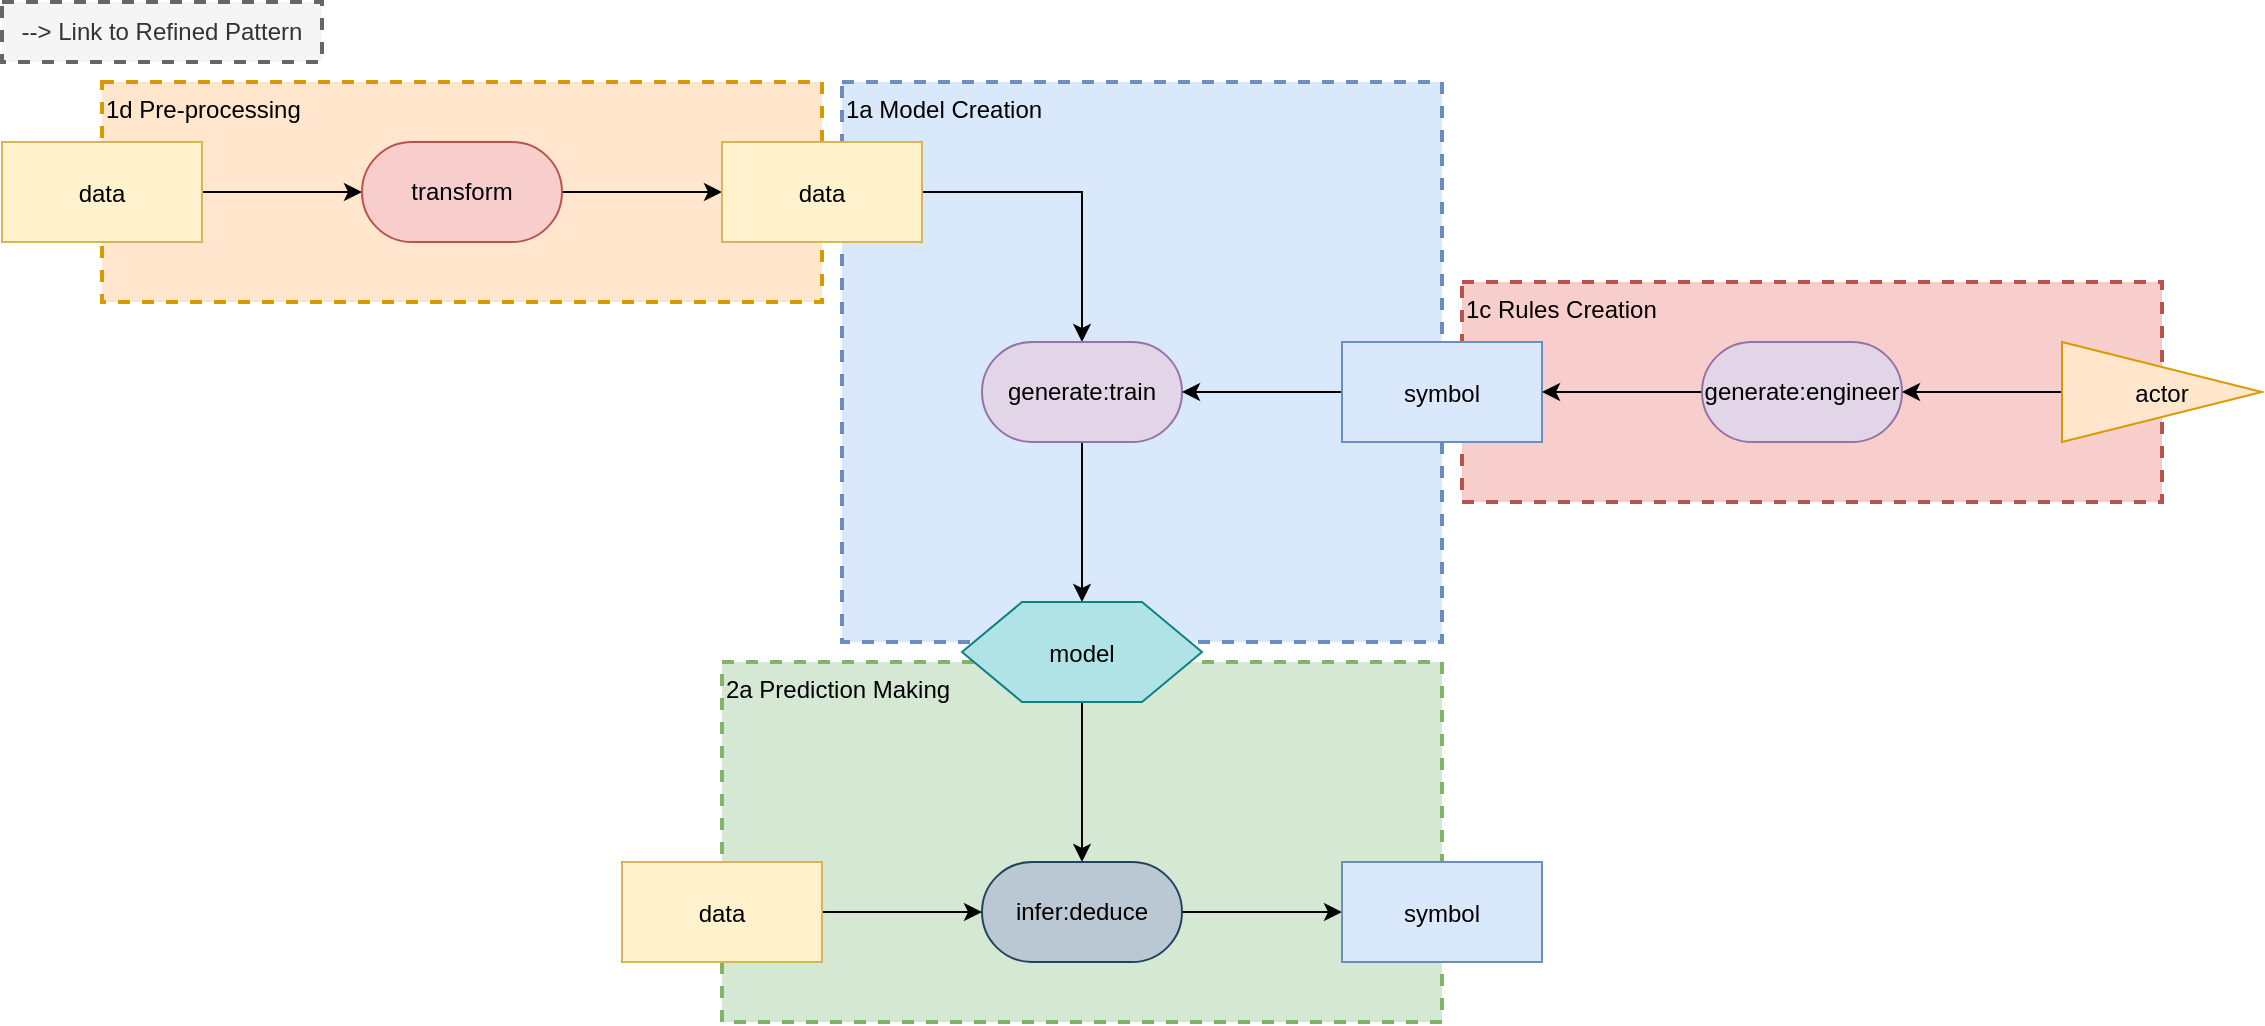 <mxfile version="27.1.6" pages="6">
  <diagram name="Generalized Pattern" id="smZoEBPXGT6iBJ_HXPBb">
    <mxGraphModel dx="1429" dy="856" grid="1" gridSize="10" guides="1" tooltips="1" connect="1" arrows="1" fold="1" page="1" pageScale="1" pageWidth="1654" pageHeight="1169" math="0" shadow="0">
      <root>
        <mxCell id="0" />
        <mxCell id="1" parent="0" />
        <mxCell id="zadsroOPbt6JmzfFx1IC-26" value="2a Prediction Making" style="text;html=1;align=left;verticalAlign=top;whiteSpace=wrap;rounded=0;dashed=1;fillColor=#d5e8d4;strokeColor=#82b366;strokeWidth=2;" parent="1" name="text" vertex="1">
          <mxGeometry x="622" y="660" width="360" height="180" as="geometry" />
        </mxCell>
        <UserObject label="1c Rules Creation" link="data:page/id,EjnAvywsV7gXjWegqi80" id="zadsroOPbt6JmzfFx1IC-25">
          <mxCell style="text;html=1;align=left;verticalAlign=top;whiteSpace=wrap;rounded=0;dashed=1;fillColor=#f8cecc;strokeColor=#b85450;strokeWidth=2;" parent="1" name="text" vertex="1">
            <mxGeometry x="992" y="470" width="350" height="110" as="geometry" />
          </mxCell>
        </UserObject>
        <UserObject label="1a Model Creation" link="data:page/id,QbUjyElh3gnGtTTVhvR6" id="zadsroOPbt6JmzfFx1IC-24">
          <mxCell style="text;html=1;align=left;verticalAlign=top;whiteSpace=wrap;rounded=0;dashed=1;fillColor=#dae8fc;strokeColor=#6c8ebf;strokeWidth=2;" parent="1" name="text" vertex="1">
            <mxGeometry x="682" y="370" width="300" height="280" as="geometry" />
          </mxCell>
        </UserObject>
        <UserObject label="1d Pre-processing" link="data:page/id,MUxyTa0bZ5wP3XTlaTf-" id="zadsroOPbt6JmzfFx1IC-22">
          <mxCell style="text;html=1;align=left;verticalAlign=top;whiteSpace=wrap;rounded=0;dashed=1;fillColor=#ffe6cc;strokeColor=#d79b00;strokeWidth=2;" parent="1" name="text" vertex="1">
            <mxGeometry x="312" y="370" width="360" height="110" as="geometry" />
          </mxCell>
        </UserObject>
        <mxCell id="zadsroOPbt6JmzfFx1IC-1" style="edgeStyle=orthogonalEdgeStyle;rounded=0;orthogonalLoop=1;jettySize=auto;html=1;exitX=1;exitY=0.5;exitDx=0;exitDy=0;entryX=0;entryY=0.5;entryDx=0;entryDy=0;" parent="1" source="zadsroOPbt6JmzfFx1IC-2" target="zadsroOPbt6JmzfFx1IC-4" edge="1">
          <mxGeometry relative="1" as="geometry" />
        </mxCell>
        <mxCell id="zadsroOPbt6JmzfFx1IC-2" value="data" style="rectangle;fillColor=#fff2cc;strokeColor=#d6b656;" parent="1" name="data" vertex="1">
          <mxGeometry x="262" y="400" width="100" height="50" as="geometry" />
        </mxCell>
        <mxCell id="zadsroOPbt6JmzfFx1IC-3" style="edgeStyle=orthogonalEdgeStyle;rounded=0;orthogonalLoop=1;jettySize=auto;html=1;exitX=1;exitY=0.5;exitDx=0;exitDy=0;" parent="1" source="zadsroOPbt6JmzfFx1IC-4" target="zadsroOPbt6JmzfFx1IC-5" edge="1">
          <mxGeometry relative="1" as="geometry" />
        </mxCell>
        <mxCell id="zadsroOPbt6JmzfFx1IC-4" value="transform" style="rounded=1;whiteSpace=wrap;html=1;arcSize=50;fillColor=#f8cecc;strokeColor=#b85450;" parent="1" name="transform" vertex="1">
          <mxGeometry x="442" y="400" width="100" height="50" as="geometry" />
        </mxCell>
        <mxCell id="zadsroOPbt6JmzfFx1IC-7" style="edgeStyle=orthogonalEdgeStyle;rounded=0;orthogonalLoop=1;jettySize=auto;html=1;exitX=1;exitY=0.5;exitDx=0;exitDy=0;entryX=0.5;entryY=0;entryDx=0;entryDy=0;" parent="1" source="zadsroOPbt6JmzfFx1IC-5" target="zadsroOPbt6JmzfFx1IC-6" edge="1">
          <mxGeometry relative="1" as="geometry" />
        </mxCell>
        <mxCell id="zadsroOPbt6JmzfFx1IC-5" value="data" style="rectangle;fillColor=#fff2cc;strokeColor=#d6b656;" parent="1" name="data" vertex="1">
          <mxGeometry x="622" y="400" width="100" height="50" as="geometry" />
        </mxCell>
        <mxCell id="zadsroOPbt6JmzfFx1IC-15" style="edgeStyle=orthogonalEdgeStyle;rounded=0;orthogonalLoop=1;jettySize=auto;html=1;exitX=0.5;exitY=1;exitDx=0;exitDy=0;entryX=0.5;entryY=0;entryDx=0;entryDy=0;" parent="1" source="zadsroOPbt6JmzfFx1IC-6" target="zadsroOPbt6JmzfFx1IC-14" edge="1">
          <mxGeometry relative="1" as="geometry" />
        </mxCell>
        <mxCell id="zadsroOPbt6JmzfFx1IC-6" value="generate:train" style="rounded=1;whiteSpace=wrap;html=1;arcSize=50;fillColor=#e1d5e7;strokeColor=#9673a6;" parent="1" name="generate:train" vertex="1">
          <mxGeometry x="752" y="500" width="100" height="50" as="geometry" />
        </mxCell>
        <mxCell id="zadsroOPbt6JmzfFx1IC-9" style="edgeStyle=orthogonalEdgeStyle;rounded=0;orthogonalLoop=1;jettySize=auto;html=1;entryX=1;entryY=0.5;entryDx=0;entryDy=0;" parent="1" source="zadsroOPbt6JmzfFx1IC-8" target="zadsroOPbt6JmzfFx1IC-6" edge="1">
          <mxGeometry relative="1" as="geometry" />
        </mxCell>
        <mxCell id="zadsroOPbt6JmzfFx1IC-8" value="symbol" style="rectangle;fillColor=#dae8fc;strokeColor=#6c8ebf;" parent="1" name="symbol" vertex="1">
          <mxGeometry x="932" y="500" width="100" height="50" as="geometry" />
        </mxCell>
        <mxCell id="zadsroOPbt6JmzfFx1IC-11" style="edgeStyle=orthogonalEdgeStyle;rounded=0;orthogonalLoop=1;jettySize=auto;html=1;entryX=1;entryY=0.5;entryDx=0;entryDy=0;" parent="1" source="zadsroOPbt6JmzfFx1IC-10" target="zadsroOPbt6JmzfFx1IC-8" edge="1">
          <mxGeometry relative="1" as="geometry" />
        </mxCell>
        <mxCell id="zadsroOPbt6JmzfFx1IC-10" value="generate:engineer" style="rounded=1;whiteSpace=wrap;html=1;arcSize=50;fillColor=#e1d5e7;strokeColor=#9673a6;" parent="1" name="generate:engineer" vertex="1">
          <mxGeometry x="1112" y="500" width="100" height="50" as="geometry" />
        </mxCell>
        <mxCell id="zadsroOPbt6JmzfFx1IC-13" style="edgeStyle=orthogonalEdgeStyle;rounded=0;orthogonalLoop=1;jettySize=auto;html=1;entryX=1;entryY=0.5;entryDx=0;entryDy=0;" parent="1" source="zadsroOPbt6JmzfFx1IC-12" target="zadsroOPbt6JmzfFx1IC-10" edge="1">
          <mxGeometry relative="1" as="geometry" />
        </mxCell>
        <mxCell id="zadsroOPbt6JmzfFx1IC-12" value="actor" style="triangle;fillColor=#ffe6cc;strokeColor=#d79b00;" parent="1" name="actor" vertex="1">
          <mxGeometry x="1292" y="500" width="100" height="50" as="geometry" />
        </mxCell>
        <mxCell id="zadsroOPbt6JmzfFx1IC-17" style="edgeStyle=orthogonalEdgeStyle;rounded=0;orthogonalLoop=1;jettySize=auto;html=1;exitX=0.5;exitY=1;exitDx=0;exitDy=0;entryX=0.5;entryY=0;entryDx=0;entryDy=0;" parent="1" source="zadsroOPbt6JmzfFx1IC-14" target="zadsroOPbt6JmzfFx1IC-16" edge="1">
          <mxGeometry relative="1" as="geometry" />
        </mxCell>
        <object label="model" tooltip="case-based&#xa;dynamic&#xa;hybrid&#xa;ML&#xa;rule-based&#xa;semantic&#xa;static&#xa;statisic&#xa;statistical" id="zadsroOPbt6JmzfFx1IC-14">
          <mxCell style="shape=hexagon;perimeter=hexagonPerimeter2;fillColor=#b0e3e6;strokeColor=#0e8088;" parent="1" name="model" vertex="1">
            <mxGeometry x="742" y="630" width="120" height="50" as="geometry" />
          </mxCell>
        </object>
        <mxCell id="zadsroOPbt6JmzfFx1IC-21" style="edgeStyle=orthogonalEdgeStyle;rounded=0;orthogonalLoop=1;jettySize=auto;html=1;exitX=1;exitY=0.5;exitDx=0;exitDy=0;entryX=0;entryY=0.5;entryDx=0;entryDy=0;" parent="1" source="zadsroOPbt6JmzfFx1IC-16" target="zadsroOPbt6JmzfFx1IC-20" edge="1">
          <mxGeometry relative="1" as="geometry" />
        </mxCell>
        <mxCell id="zadsroOPbt6JmzfFx1IC-16" value="infer:deduce" style="rounded=1;whiteSpace=wrap;html=1;arcSize=50;fillColor=#bac8d3;strokeColor=#23445d;" parent="1" name="infer:deduce" vertex="1">
          <mxGeometry x="752" y="760" width="100" height="50" as="geometry" />
        </mxCell>
        <mxCell id="zadsroOPbt6JmzfFx1IC-19" style="edgeStyle=orthogonalEdgeStyle;rounded=0;orthogonalLoop=1;jettySize=auto;html=1;entryX=0;entryY=0.5;entryDx=0;entryDy=0;" parent="1" source="zadsroOPbt6JmzfFx1IC-18" target="zadsroOPbt6JmzfFx1IC-16" edge="1">
          <mxGeometry relative="1" as="geometry" />
        </mxCell>
        <mxCell id="zadsroOPbt6JmzfFx1IC-18" value="data" style="rectangle;fillColor=#fff2cc;strokeColor=#d6b656;" parent="1" name="data" vertex="1">
          <mxGeometry x="572" y="760" width="100" height="50" as="geometry" />
        </mxCell>
        <mxCell id="zadsroOPbt6JmzfFx1IC-20" value="symbol" style="rectangle;fillColor=#dae8fc;strokeColor=#6c8ebf;" parent="1" name="symbol" vertex="1">
          <mxGeometry x="932" y="760" width="100" height="50" as="geometry" />
        </mxCell>
        <UserObject label="--&amp;gt; Link to Refined Pattern" link="data:page/id,dvGwyjVmwvGBY5P322_w" id="Q9X9k8TCemE-mtZD5ceP-1">
          <mxCell style="text;html=1;align=center;verticalAlign=middle;whiteSpace=wrap;rounded=0;dashed=1;fillColor=#f5f5f5;fontColor=#333333;strokeColor=#666666;strokeWidth=2;" parent="1" name="text" vertex="1">
            <mxGeometry x="262" y="330" width="160" height="30" as="geometry" />
          </mxCell>
        </UserObject>
      </root>
    </mxGraphModel>
  </diagram>
  <diagram id="dvGwyjVmwvGBY5P322_w" name="Refined Pattern">
    <mxGraphModel dx="1747" dy="1047" grid="1" gridSize="10" guides="1" tooltips="1" connect="1" arrows="1" fold="1" page="1" pageScale="1" pageWidth="1654" pageHeight="1169" math="0" shadow="0">
      <root>
        <mxCell id="0" />
        <mxCell id="1" parent="0" />
        <mxCell id="7rPpOauqu5nupgQxX6Jx-7" value="1d Factorization Machines" style="text;html=1;align=left;verticalAlign=top;whiteSpace=wrap;rounded=0;dashed=1;fillColor=#ffe6cc;strokeColor=#d79b00;strokeWidth=2;" name="text" vertex="1" parent="1">
          <mxGeometry x="1067" y="445" width="160" height="310" as="geometry" />
        </mxCell>
        <mxCell id="7rPpOauqu5nupgQxX6Jx-6" value="1d Locally Weighted FM" style="text;html=1;align=left;verticalAlign=top;whiteSpace=wrap;rounded=0;dashed=1;fillColor=#ffe6cc;strokeColor=#d79b00;strokeWidth=2;" name="text" vertex="1" parent="1">
          <mxGeometry x="844" y="765" width="383" height="150" as="geometry" />
        </mxCell>
        <mxCell id="7rPpOauqu5nupgQxX6Jx-5" value="1d Fuzzy Partitioning with FCM" style="text;html=1;align=left;verticalAlign=top;whiteSpace=wrap;rounded=0;dashed=1;fillColor=#f8cecc;strokeColor=#b85450;strokeWidth=2;" name="text" vertex="1" parent="1">
          <mxGeometry x="637" y="605" width="200" height="310" as="geometry" />
        </mxCell>
        <mxCell id="7rPpOauqu5nupgQxX6Jx-4" value="1b Submodel Construction" style="text;html=1;align=left;verticalAlign=top;whiteSpace=wrap;rounded=0;dashed=1;fillColor=#dae8fc;strokeColor=#6c8ebf;strokeWidth=2;" name="text" vertex="1" parent="1">
          <mxGeometry x="844" y="325" width="213" height="430" as="geometry" />
        </mxCell>
        <mxCell id="7rPpOauqu5nupgQxX6Jx-3" value="&lt;div&gt;2d Prediction&lt;/div&gt;&lt;div&gt;Generation&lt;/div&gt;" style="text;html=1;align=left;verticalAlign=top;whiteSpace=wrap;rounded=0;dashed=1;fillColor=#d5e8d4;strokeColor=#82b366;strokeWidth=2;" name="text" vertex="1" parent="1">
          <mxGeometry x="487" y="325" width="350" height="190" as="geometry" />
        </mxCell>
        <mxCell id="seSgi96xUYRdlxb7ijI0-15" style="edgeStyle=orthogonalEdgeStyle;rounded=0;orthogonalLoop=1;jettySize=auto;html=1;exitX=0.5;exitY=1;exitDx=0;exitDy=0;entryX=0;entryY=0.5;entryDx=0;entryDy=0;" edge="1" parent="1" source="seSgi96xUYRdlxb7ijI0-1" target="seSgi96xUYRdlxb7ijI0-10">
          <mxGeometry relative="1" as="geometry" />
        </mxCell>
        <mxCell id="seSgi96xUYRdlxb7ijI0-1" value="symbol&#xa;Hospital&#xa;Readmission" style="rectangle;fillColor=#dae8fc;strokeColor=#6c8ebf;" name="symbol" vertex="1" parent="1">
          <mxGeometry x="427" y="435" width="100" height="50" as="geometry" />
        </mxCell>
        <mxCell id="seSgi96xUYRdlxb7ijI0-3" style="edgeStyle=orthogonalEdgeStyle;rounded=0;orthogonalLoop=1;jettySize=auto;html=1;entryX=1;entryY=0.5;entryDx=0;entryDy=0;" edge="1" parent="1" source="seSgi96xUYRdlxb7ijI0-2" target="seSgi96xUYRdlxb7ijI0-1">
          <mxGeometry relative="1" as="geometry" />
        </mxCell>
        <mxCell id="seSgi96xUYRdlxb7ijI0-2" value="infer:deduce" style="rounded=1;whiteSpace=wrap;html=1;arcSize=50;fillColor=#bac8d3;strokeColor=#23445d;" name="infer:deduce" vertex="1" parent="1">
          <mxGeometry x="607" y="435" width="100" height="50" as="geometry" />
        </mxCell>
        <mxCell id="seSgi96xUYRdlxb7ijI0-5" style="edgeStyle=orthogonalEdgeStyle;rounded=0;orthogonalLoop=1;jettySize=auto;html=1;exitX=0.5;exitY=1;exitDx=0;exitDy=0;entryX=0.5;entryY=0;entryDx=0;entryDy=0;" edge="1" parent="1" source="seSgi96xUYRdlxb7ijI0-4" target="seSgi96xUYRdlxb7ijI0-2">
          <mxGeometry relative="1" as="geometry" />
        </mxCell>
        <mxCell id="seSgi96xUYRdlxb7ijI0-4" value="data&#xa;Patient Records" style="rectangle;fillColor=#fff2cc;strokeColor=#d6b656;" name="data" vertex="1" parent="1">
          <mxGeometry x="607" y="305" width="100" height="50" as="geometry" />
        </mxCell>
        <mxCell id="seSgi96xUYRdlxb7ijI0-13" style="edgeStyle=orthogonalEdgeStyle;rounded=0;orthogonalLoop=1;jettySize=auto;html=1;entryX=1;entryY=0.5;entryDx=0;entryDy=0;" edge="1" parent="1" source="seSgi96xUYRdlxb7ijI0-6" target="seSgi96xUYRdlxb7ijI0-2">
          <mxGeometry relative="1" as="geometry" />
        </mxCell>
        <object label="model&#xa;WFM Model" tooltip="case-based&#xa;dynamic&#xa;hybrid&#xa;ML&#xa;rule-based&#xa;semantic&#xa;static&#xa;statisic&#xa;statistical" id="seSgi96xUYRdlxb7ijI0-6">
          <mxCell style="shape=hexagon;perimeter=hexagonPerimeter2;fillColor=#b0e3e6;strokeColor=#0e8088;size=0.2;" name="model" vertex="1" parent="1">
            <mxGeometry x="787" y="435" width="100" height="50" as="geometry" />
          </mxCell>
        </object>
        <mxCell id="seSgi96xUYRdlxb7ijI0-14" style="edgeStyle=orthogonalEdgeStyle;rounded=0;orthogonalLoop=1;jettySize=auto;html=1;exitX=0.5;exitY=0;exitDx=0;exitDy=0;entryX=1;entryY=0.5;entryDx=0;entryDy=0;" edge="1" parent="1" source="seSgi96xUYRdlxb7ijI0-10" target="seSgi96xUYRdlxb7ijI0-6">
          <mxGeometry relative="1" as="geometry" />
        </mxCell>
        <mxCell id="seSgi96xUYRdlxb7ijI0-10" value="generate:train" style="rounded=1;whiteSpace=wrap;html=1;arcSize=50;fillColor=#e1d5e7;strokeColor=#9673a6;" name="generate:train" vertex="1" parent="1">
          <mxGeometry x="917" y="535" width="100" height="50" as="geometry" />
        </mxCell>
        <mxCell id="seSgi96xUYRdlxb7ijI0-17" style="edgeStyle=orthogonalEdgeStyle;rounded=0;orthogonalLoop=1;jettySize=auto;html=1;exitX=1;exitY=0.5;exitDx=0;exitDy=0;entryX=0.5;entryY=1;entryDx=0;entryDy=0;" edge="1" parent="1" source="seSgi96xUYRdlxb7ijI0-16" target="seSgi96xUYRdlxb7ijI0-10">
          <mxGeometry relative="1" as="geometry" />
        </mxCell>
        <mxCell id="seSgi96xUYRdlxb7ijI0-16" value="data&#xa;Partitioned&#xa;Subsets" style="rectangle;fillColor=#fff2cc;strokeColor=#d6b656;" name="data" vertex="1" parent="1">
          <mxGeometry x="787" y="635" width="100" height="50" as="geometry" />
        </mxCell>
        <mxCell id="seSgi96xUYRdlxb7ijI0-20" style="edgeStyle=orthogonalEdgeStyle;rounded=0;orthogonalLoop=1;jettySize=auto;html=1;exitX=0.5;exitY=0;exitDx=0;exitDy=0;entryX=0;entryY=0.5;entryDx=0;entryDy=0;" edge="1" parent="1" source="seSgi96xUYRdlxb7ijI0-18" target="seSgi96xUYRdlxb7ijI0-16">
          <mxGeometry relative="1" as="geometry" />
        </mxCell>
        <mxCell id="seSgi96xUYRdlxb7ijI0-18" value="transform:embed" style="rounded=1;whiteSpace=wrap;html=1;arcSize=50;fillColor=#f8cecc;strokeColor=#b85450;" name="transform" vertex="1" parent="1">
          <mxGeometry x="657" y="735" width="100" height="50" as="geometry" />
        </mxCell>
        <mxCell id="seSgi96xUYRdlxb7ijI0-22" style="edgeStyle=orthogonalEdgeStyle;rounded=0;orthogonalLoop=1;jettySize=auto;html=1;exitX=0;exitY=0.5;exitDx=0;exitDy=0;entryX=0.5;entryY=1;entryDx=0;entryDy=0;" edge="1" parent="1" source="seSgi96xUYRdlxb7ijI0-21" target="seSgi96xUYRdlxb7ijI0-18">
          <mxGeometry relative="1" as="geometry" />
        </mxCell>
        <mxCell id="seSgi96xUYRdlxb7ijI0-21" value="data&#xa;Weighted Training&#xa;Instance" style="rectangle;fillColor=#fff2cc;strokeColor=#d6b656;" name="data" vertex="1" parent="1">
          <mxGeometry x="787" y="835" width="100" height="50" as="geometry" />
        </mxCell>
        <mxCell id="seSgi96xUYRdlxb7ijI0-24" style="edgeStyle=orthogonalEdgeStyle;rounded=0;orthogonalLoop=1;jettySize=auto;html=1;entryX=1;entryY=0.5;entryDx=0;entryDy=0;" edge="1" parent="1" source="seSgi96xUYRdlxb7ijI0-23" target="seSgi96xUYRdlxb7ijI0-21">
          <mxGeometry relative="1" as="geometry" />
        </mxCell>
        <mxCell id="seSgi96xUYRdlxb7ijI0-23" value="transform:embed" style="rounded=1;whiteSpace=wrap;html=1;arcSize=50;fillColor=#f8cecc;strokeColor=#b85450;" name="transform" vertex="1" parent="1">
          <mxGeometry x="967" y="835" width="100" height="50" as="geometry" />
        </mxCell>
        <mxCell id="seSgi96xUYRdlxb7ijI0-27" style="edgeStyle=orthogonalEdgeStyle;rounded=0;orthogonalLoop=1;jettySize=auto;html=1;exitX=0.5;exitY=1;exitDx=0;exitDy=0;entryX=1;entryY=0.5;entryDx=0;entryDy=0;" edge="1" parent="1" source="seSgi96xUYRdlxb7ijI0-25" target="seSgi96xUYRdlxb7ijI0-23">
          <mxGeometry relative="1" as="geometry" />
        </mxCell>
        <mxCell id="seSgi96xUYRdlxb7ijI0-25" value="data&#xa;Prepared Dataset" style="rectangle;fillColor=#fff2cc;strokeColor=#d6b656;" name="data" vertex="1" parent="1">
          <mxGeometry x="1097" y="735" width="100" height="50" as="geometry" />
        </mxCell>
        <mxCell id="seSgi96xUYRdlxb7ijI0-29" style="edgeStyle=orthogonalEdgeStyle;rounded=0;orthogonalLoop=1;jettySize=auto;html=1;entryX=0.5;entryY=0;entryDx=0;entryDy=0;" edge="1" parent="1" source="seSgi96xUYRdlxb7ijI0-28" target="seSgi96xUYRdlxb7ijI0-25">
          <mxGeometry relative="1" as="geometry" />
        </mxCell>
        <mxCell id="seSgi96xUYRdlxb7ijI0-28" value="transform:embed" style="rounded=1;whiteSpace=wrap;html=1;arcSize=50;fillColor=#f8cecc;strokeColor=#b85450;" name="transform" vertex="1" parent="1">
          <mxGeometry x="1097" y="605" width="100" height="50" as="geometry" />
        </mxCell>
        <mxCell id="7rPpOauqu5nupgQxX6Jx-2" style="edgeStyle=orthogonalEdgeStyle;rounded=0;orthogonalLoop=1;jettySize=auto;html=1;entryX=0.5;entryY=0;entryDx=0;entryDy=0;" edge="1" parent="1" source="7rPpOauqu5nupgQxX6Jx-1" target="seSgi96xUYRdlxb7ijI0-28">
          <mxGeometry relative="1" as="geometry" />
        </mxCell>
        <mxCell id="7rPpOauqu5nupgQxX6Jx-1" value="data&#xa;Patient Records" style="rectangle;fillColor=#fff2cc;strokeColor=#d6b656;" name="data" vertex="1" parent="1">
          <mxGeometry x="1097" y="475" width="100" height="50" as="geometry" />
        </mxCell>
        <UserObject label="&amp;lt;-- Back to Generalized Pattern" link="data:page/id,smZoEBPXGT6iBJ_HXPBb" id="gZdDzQoBZQCxRZ2OniLO-1">
          <mxCell style="text;html=1;align=center;verticalAlign=middle;whiteSpace=wrap;rounded=0;dashed=1;fillColor=#f5f5f5;fontColor=#333333;strokeColor=#666666;strokeWidth=2;" name="text" vertex="1" parent="1">
            <mxGeometry x="427" y="255" width="178" height="30" as="geometry" />
          </mxCell>
        </UserObject>
      </root>
    </mxGraphModel>
  </diagram>
  <diagram id="MUxyTa0bZ5wP3XTlaTf-" name="Pre-processing">
    <mxGraphModel dx="786" dy="471" grid="1" gridSize="10" guides="1" tooltips="1" connect="1" arrows="1" fold="1" page="1" pageScale="1" pageWidth="1654" pageHeight="1169" math="0" shadow="0">
      <root>
        <mxCell id="0" />
        <mxCell id="1" parent="0" />
        <mxCell id="ODGOz4rUDchfL5M8HaRE-1" value="1d Factorization Machines" style="text;html=1;align=left;verticalAlign=top;whiteSpace=wrap;rounded=0;dashed=1;fillColor=#ffe6cc;strokeColor=#d79b00;strokeWidth=2;" parent="1" name="text" vertex="1">
          <mxGeometry x="887" y="370" width="160" height="310" as="geometry" />
        </mxCell>
        <mxCell id="ODGOz4rUDchfL5M8HaRE-2" value="1d Locally Weighted FM" style="text;html=1;align=left;verticalAlign=top;whiteSpace=wrap;rounded=0;dashed=1;fillColor=#ffe6cc;strokeColor=#d79b00;strokeWidth=2;" parent="1" name="text" vertex="1">
          <mxGeometry x="664" y="690" width="383" height="150" as="geometry" />
        </mxCell>
        <mxCell id="ODGOz4rUDchfL5M8HaRE-3" value="data&#xa;Weighted Training&#xa;Instance" style="rectangle;fillColor=#fff2cc;strokeColor=#d6b656;" parent="1" name="data" vertex="1">
          <mxGeometry x="607" y="760" width="100" height="50" as="geometry" />
        </mxCell>
        <mxCell id="6tt868faCjT4p5naeV3n-1" style="edgeStyle=orthogonalEdgeStyle;rounded=0;orthogonalLoop=1;jettySize=auto;html=1;exitX=0;exitY=0.5;exitDx=0;exitDy=0;entryX=1;entryY=0.5;entryDx=0;entryDy=0;" edge="1" parent="1" source="ODGOz4rUDchfL5M8HaRE-4" target="ODGOz4rUDchfL5M8HaRE-3">
          <mxGeometry relative="1" as="geometry" />
        </mxCell>
        <mxCell id="ODGOz4rUDchfL5M8HaRE-4" value="transform:embed" style="rounded=1;whiteSpace=wrap;html=1;arcSize=50;fillColor=#f8cecc;strokeColor=#b85450;" parent="1" name="transform" vertex="1">
          <mxGeometry x="787" y="760" width="100" height="50" as="geometry" />
        </mxCell>
        <mxCell id="ODGOz4rUDchfL5M8HaRE-5" style="edgeStyle=orthogonalEdgeStyle;rounded=0;orthogonalLoop=1;jettySize=auto;html=1;exitX=0.5;exitY=1;exitDx=0;exitDy=0;entryX=1;entryY=0.5;entryDx=0;entryDy=0;" parent="1" source="ODGOz4rUDchfL5M8HaRE-6" target="ODGOz4rUDchfL5M8HaRE-4" edge="1">
          <mxGeometry relative="1" as="geometry" />
        </mxCell>
        <mxCell id="ODGOz4rUDchfL5M8HaRE-6" value="data&#xa;Prepared Dataset" style="rectangle;fillColor=#fff2cc;strokeColor=#d6b656;" parent="1" name="data" vertex="1">
          <mxGeometry x="917" y="660" width="100" height="50" as="geometry" />
        </mxCell>
        <mxCell id="ODGOz4rUDchfL5M8HaRE-7" style="edgeStyle=orthogonalEdgeStyle;rounded=0;orthogonalLoop=1;jettySize=auto;html=1;entryX=0.5;entryY=0;entryDx=0;entryDy=0;" parent="1" source="ODGOz4rUDchfL5M8HaRE-8" target="ODGOz4rUDchfL5M8HaRE-6" edge="1">
          <mxGeometry relative="1" as="geometry" />
        </mxCell>
        <mxCell id="ODGOz4rUDchfL5M8HaRE-8" value="transform:embed" style="rounded=1;whiteSpace=wrap;html=1;arcSize=50;fillColor=#f8cecc;strokeColor=#b85450;" parent="1" name="transform" vertex="1">
          <mxGeometry x="917" y="530" width="100" height="50" as="geometry" />
        </mxCell>
        <mxCell id="ODGOz4rUDchfL5M8HaRE-9" style="edgeStyle=orthogonalEdgeStyle;rounded=0;orthogonalLoop=1;jettySize=auto;html=1;entryX=0.5;entryY=0;entryDx=0;entryDy=0;" parent="1" source="ODGOz4rUDchfL5M8HaRE-10" target="ODGOz4rUDchfL5M8HaRE-8" edge="1">
          <mxGeometry relative="1" as="geometry" />
        </mxCell>
        <mxCell id="ODGOz4rUDchfL5M8HaRE-10" value="data&#xa;Patient Records" style="rectangle;fillColor=#fff2cc;strokeColor=#d6b656;" parent="1" name="data" vertex="1">
          <mxGeometry x="917" y="400" width="100" height="50" as="geometry" />
        </mxCell>
        <UserObject label="&amp;lt;-- Back to Generalized Pattern" link="data:page/id,smZoEBPXGT6iBJ_HXPBb" id="SIo_GJO_0wkaU-eM_TQX-1">
          <mxCell style="text;html=1;align=center;verticalAlign=middle;whiteSpace=wrap;rounded=0;dashed=1;fillColor=#f5f5f5;fontColor=#333333;strokeColor=#666666;strokeWidth=2;" parent="1" name="text" vertex="1">
            <mxGeometry x="607" y="330" width="178" height="30" as="geometry" />
          </mxCell>
        </UserObject>
      </root>
    </mxGraphModel>
  </diagram>
  <diagram id="QbUjyElh3gnGtTTVhvR6" name="Model Creation">
    <mxGraphModel dx="2246" dy="1346" grid="1" gridSize="10" guides="1" tooltips="1" connect="1" arrows="1" fold="1" page="1" pageScale="1" pageWidth="1654" pageHeight="1169" math="0" shadow="0">
      <root>
        <mxCell id="0" />
        <mxCell id="1" parent="0" />
        <mxCell id="XcEWcJL1gKQhtITpFhb2-1" value="1b Submodel Construction" style="text;html=1;align=left;verticalAlign=top;whiteSpace=wrap;rounded=0;dashed=1;fillColor=#dae8fc;strokeColor=#6c8ebf;strokeWidth=2;" name="text" vertex="1" parent="1">
          <mxGeometry x="929" y="390" width="213" height="430" as="geometry" />
        </mxCell>
        <mxCell id="XcEWcJL1gKQhtITpFhb2-2" style="edgeStyle=orthogonalEdgeStyle;rounded=0;orthogonalLoop=1;jettySize=auto;html=1;exitX=0.5;exitY=1;exitDx=0;exitDy=0;entryX=0;entryY=0.5;entryDx=0;entryDy=0;" edge="1" parent="1" source="XcEWcJL1gKQhtITpFhb2-3" target="XcEWcJL1gKQhtITpFhb2-6">
          <mxGeometry relative="1" as="geometry" />
        </mxCell>
        <mxCell id="XcEWcJL1gKQhtITpFhb2-3" value="symbol&#xa;Hospital&#xa;Readmission" style="rectangle;fillColor=#dae8fc;strokeColor=#6c8ebf;" name="symbol" vertex="1" parent="1">
          <mxGeometry x="512" y="500" width="100" height="50" as="geometry" />
        </mxCell>
        <object label="model&#xa;WFM Model" tooltip="case-based&#xa;dynamic&#xa;hybrid&#xa;ML&#xa;rule-based&#xa;semantic&#xa;static&#xa;statisic&#xa;statistical" id="XcEWcJL1gKQhtITpFhb2-4">
          <mxCell style="shape=hexagon;perimeter=hexagonPerimeter2;fillColor=#b0e3e6;strokeColor=#0e8088;size=0.2;" name="model" vertex="1" parent="1">
            <mxGeometry x="872" y="500" width="100" height="50" as="geometry" />
          </mxCell>
        </object>
        <mxCell id="XcEWcJL1gKQhtITpFhb2-5" style="edgeStyle=orthogonalEdgeStyle;rounded=0;orthogonalLoop=1;jettySize=auto;html=1;exitX=0.5;exitY=0;exitDx=0;exitDy=0;entryX=1;entryY=0.5;entryDx=0;entryDy=0;" edge="1" parent="1" source="XcEWcJL1gKQhtITpFhb2-6" target="XcEWcJL1gKQhtITpFhb2-4">
          <mxGeometry relative="1" as="geometry" />
        </mxCell>
        <mxCell id="XcEWcJL1gKQhtITpFhb2-6" value="generate:train" style="rounded=1;whiteSpace=wrap;html=1;arcSize=50;fillColor=#e1d5e7;strokeColor=#9673a6;" name="generate:train" vertex="1" parent="1">
          <mxGeometry x="1002" y="600" width="100" height="50" as="geometry" />
        </mxCell>
        <mxCell id="XcEWcJL1gKQhtITpFhb2-7" style="edgeStyle=orthogonalEdgeStyle;rounded=0;orthogonalLoop=1;jettySize=auto;html=1;exitX=1;exitY=0.5;exitDx=0;exitDy=0;entryX=0.5;entryY=1;entryDx=0;entryDy=0;" edge="1" parent="1" source="XcEWcJL1gKQhtITpFhb2-8" target="XcEWcJL1gKQhtITpFhb2-6">
          <mxGeometry relative="1" as="geometry" />
        </mxCell>
        <mxCell id="XcEWcJL1gKQhtITpFhb2-8" value="data&#xa;Partitioned&#xa;Subsets" style="rectangle;fillColor=#fff2cc;strokeColor=#d6b656;" name="data" vertex="1" parent="1">
          <mxGeometry x="872" y="700" width="100" height="50" as="geometry" />
        </mxCell>
        <UserObject label="&amp;lt;-- Back to Generalized Pattern" link="data:page/id,smZoEBPXGT6iBJ_HXPBb" id="_pUSC6HKi3irDw8vs4nl-1">
          <mxCell style="text;html=1;align=center;verticalAlign=middle;whiteSpace=wrap;rounded=0;dashed=1;fillColor=#f5f5f5;fontColor=#333333;strokeColor=#666666;strokeWidth=2;" name="text" vertex="1" parent="1">
            <mxGeometry x="512" y="350" width="178" height="30" as="geometry" />
          </mxCell>
        </UserObject>
      </root>
    </mxGraphModel>
  </diagram>
  <diagram id="EjnAvywsV7gXjWegqi80" name="Rules Creation">
    <mxGraphModel dx="1572" dy="942" grid="1" gridSize="10" guides="1" tooltips="1" connect="1" arrows="1" fold="1" page="1" pageScale="1" pageWidth="1654" pageHeight="1169" math="0" shadow="0">
      <root>
        <mxCell id="0" />
        <mxCell id="1" parent="0" />
        <mxCell id="mQMMmgUQQZnq-XV52A3O-1" value="1d Fuzzy Partitioning with FCM" style="text;html=1;align=left;verticalAlign=top;whiteSpace=wrap;rounded=0;dashed=1;fillColor=#f8cecc;strokeColor=#b85450;strokeWidth=2;" name="text" vertex="1" parent="1">
          <mxGeometry x="702" y="450" width="200" height="310" as="geometry" />
        </mxCell>
        <mxCell id="mQMMmgUQQZnq-XV52A3O-2" value="data&#xa;Partitioned&#xa;Subsets" style="rectangle;fillColor=#fff2cc;strokeColor=#d6b656;" name="data" vertex="1" parent="1">
          <mxGeometry x="852" y="480" width="100" height="50" as="geometry" />
        </mxCell>
        <mxCell id="mQMMmgUQQZnq-XV52A3O-3" style="edgeStyle=orthogonalEdgeStyle;rounded=0;orthogonalLoop=1;jettySize=auto;html=1;exitX=0.5;exitY=0;exitDx=0;exitDy=0;entryX=0;entryY=0.5;entryDx=0;entryDy=0;" edge="1" parent="1" source="mQMMmgUQQZnq-XV52A3O-4" target="mQMMmgUQQZnq-XV52A3O-2">
          <mxGeometry relative="1" as="geometry" />
        </mxCell>
        <mxCell id="mQMMmgUQQZnq-XV52A3O-4" value="transform:embed" style="rounded=1;whiteSpace=wrap;html=1;arcSize=50;fillColor=#f8cecc;strokeColor=#b85450;" name="transform" vertex="1" parent="1">
          <mxGeometry x="722" y="580" width="100" height="50" as="geometry" />
        </mxCell>
        <mxCell id="mQMMmgUQQZnq-XV52A3O-5" style="edgeStyle=orthogonalEdgeStyle;rounded=0;orthogonalLoop=1;jettySize=auto;html=1;exitX=0;exitY=0.5;exitDx=0;exitDy=0;entryX=0.5;entryY=1;entryDx=0;entryDy=0;" edge="1" parent="1" source="mQMMmgUQQZnq-XV52A3O-6" target="mQMMmgUQQZnq-XV52A3O-4">
          <mxGeometry relative="1" as="geometry" />
        </mxCell>
        <mxCell id="mQMMmgUQQZnq-XV52A3O-6" value="data&#xa;Weighted Training&#xa;Instance" style="rectangle;fillColor=#fff2cc;strokeColor=#d6b656;" name="data" vertex="1" parent="1">
          <mxGeometry x="852" y="680" width="100" height="50" as="geometry" />
        </mxCell>
        <UserObject label="&amp;lt;-- Back to Generalized Pattern" link="data:page/id,smZoEBPXGT6iBJ_HXPBb" id="trW68LbCXKtDEFJUgvPK-1">
          <mxCell style="text;html=1;align=center;verticalAlign=middle;whiteSpace=wrap;rounded=0;dashed=1;fillColor=#f5f5f5;fontColor=#333333;strokeColor=#666666;strokeWidth=2;" name="text" vertex="1" parent="1">
            <mxGeometry x="702" y="410" width="178" height="30" as="geometry" />
          </mxCell>
        </UserObject>
      </root>
    </mxGraphModel>
  </diagram>
  <diagram id="2OQDQ9MwSYysDzpEbRkh" name="Prediction Making">
    <mxGraphModel dx="1965" dy="1178" grid="1" gridSize="10" guides="1" tooltips="1" connect="1" arrows="1" fold="1" page="1" pageScale="1" pageWidth="1654" pageHeight="1169" math="0" shadow="0">
      <root>
        <mxCell id="0" />
        <mxCell id="1" parent="0" />
        <mxCell id="VGtWEJZSznpDYI1tWmHk-1" value="&lt;div&gt;2d Prediction&lt;/div&gt;&lt;div&gt;Generation&lt;/div&gt;" style="text;html=1;align=left;verticalAlign=top;whiteSpace=wrap;rounded=0;dashed=1;fillColor=#d5e8d4;strokeColor=#82b366;strokeWidth=2;" name="text" vertex="1" parent="1">
          <mxGeometry x="657" y="520" width="350" height="190" as="geometry" />
        </mxCell>
        <mxCell id="VGtWEJZSznpDYI1tWmHk-2" value="symbol&#xa;Hospital&#xa;Readmission" style="rectangle;fillColor=#dae8fc;strokeColor=#6c8ebf;" name="symbol" vertex="1" parent="1">
          <mxGeometry x="597" y="630" width="100" height="50" as="geometry" />
        </mxCell>
        <mxCell id="VGtWEJZSznpDYI1tWmHk-3" style="edgeStyle=orthogonalEdgeStyle;rounded=0;orthogonalLoop=1;jettySize=auto;html=1;entryX=1;entryY=0.5;entryDx=0;entryDy=0;" edge="1" parent="1" source="VGtWEJZSznpDYI1tWmHk-4" target="VGtWEJZSznpDYI1tWmHk-2">
          <mxGeometry relative="1" as="geometry" />
        </mxCell>
        <mxCell id="VGtWEJZSznpDYI1tWmHk-4" value="infer:deduce" style="rounded=1;whiteSpace=wrap;html=1;arcSize=50;fillColor=#bac8d3;strokeColor=#23445d;" name="infer:deduce" vertex="1" parent="1">
          <mxGeometry x="777" y="630" width="100" height="50" as="geometry" />
        </mxCell>
        <mxCell id="VGtWEJZSznpDYI1tWmHk-5" style="edgeStyle=orthogonalEdgeStyle;rounded=0;orthogonalLoop=1;jettySize=auto;html=1;exitX=0.5;exitY=1;exitDx=0;exitDy=0;entryX=0.5;entryY=0;entryDx=0;entryDy=0;" edge="1" parent="1" source="VGtWEJZSznpDYI1tWmHk-6" target="VGtWEJZSznpDYI1tWmHk-4">
          <mxGeometry relative="1" as="geometry" />
        </mxCell>
        <mxCell id="VGtWEJZSznpDYI1tWmHk-6" value="data&#xa;Patient Records" style="rectangle;fillColor=#fff2cc;strokeColor=#d6b656;" name="data" vertex="1" parent="1">
          <mxGeometry x="777" y="500" width="100" height="50" as="geometry" />
        </mxCell>
        <mxCell id="VGtWEJZSznpDYI1tWmHk-7" style="edgeStyle=orthogonalEdgeStyle;rounded=0;orthogonalLoop=1;jettySize=auto;html=1;entryX=1;entryY=0.5;entryDx=0;entryDy=0;" edge="1" parent="1" source="VGtWEJZSznpDYI1tWmHk-8" target="VGtWEJZSznpDYI1tWmHk-4">
          <mxGeometry relative="1" as="geometry" />
        </mxCell>
        <object label="model&#xa;WFM Model" tooltip="case-based&#xa;dynamic&#xa;hybrid&#xa;ML&#xa;rule-based&#xa;semantic&#xa;static&#xa;statisic&#xa;statistical" id="VGtWEJZSznpDYI1tWmHk-8">
          <mxCell style="shape=hexagon;perimeter=hexagonPerimeter2;fillColor=#b0e3e6;strokeColor=#0e8088;size=0.2;" name="model" vertex="1" parent="1">
            <mxGeometry x="957" y="630" width="100" height="50" as="geometry" />
          </mxCell>
        </object>
        <UserObject label="&amp;lt;-- Back to Generalized Pattern" link="data:page/id,smZoEBPXGT6iBJ_HXPBb" id="qHUWYVaicaehO1cSbdgu-1">
          <mxCell style="text;html=1;align=center;verticalAlign=middle;whiteSpace=wrap;rounded=0;dashed=1;fillColor=#f5f5f5;fontColor=#333333;strokeColor=#666666;strokeWidth=2;" name="text" vertex="1" parent="1">
            <mxGeometry x="597" y="460" width="178" height="30" as="geometry" />
          </mxCell>
        </UserObject>
      </root>
    </mxGraphModel>
  </diagram>
</mxfile>

